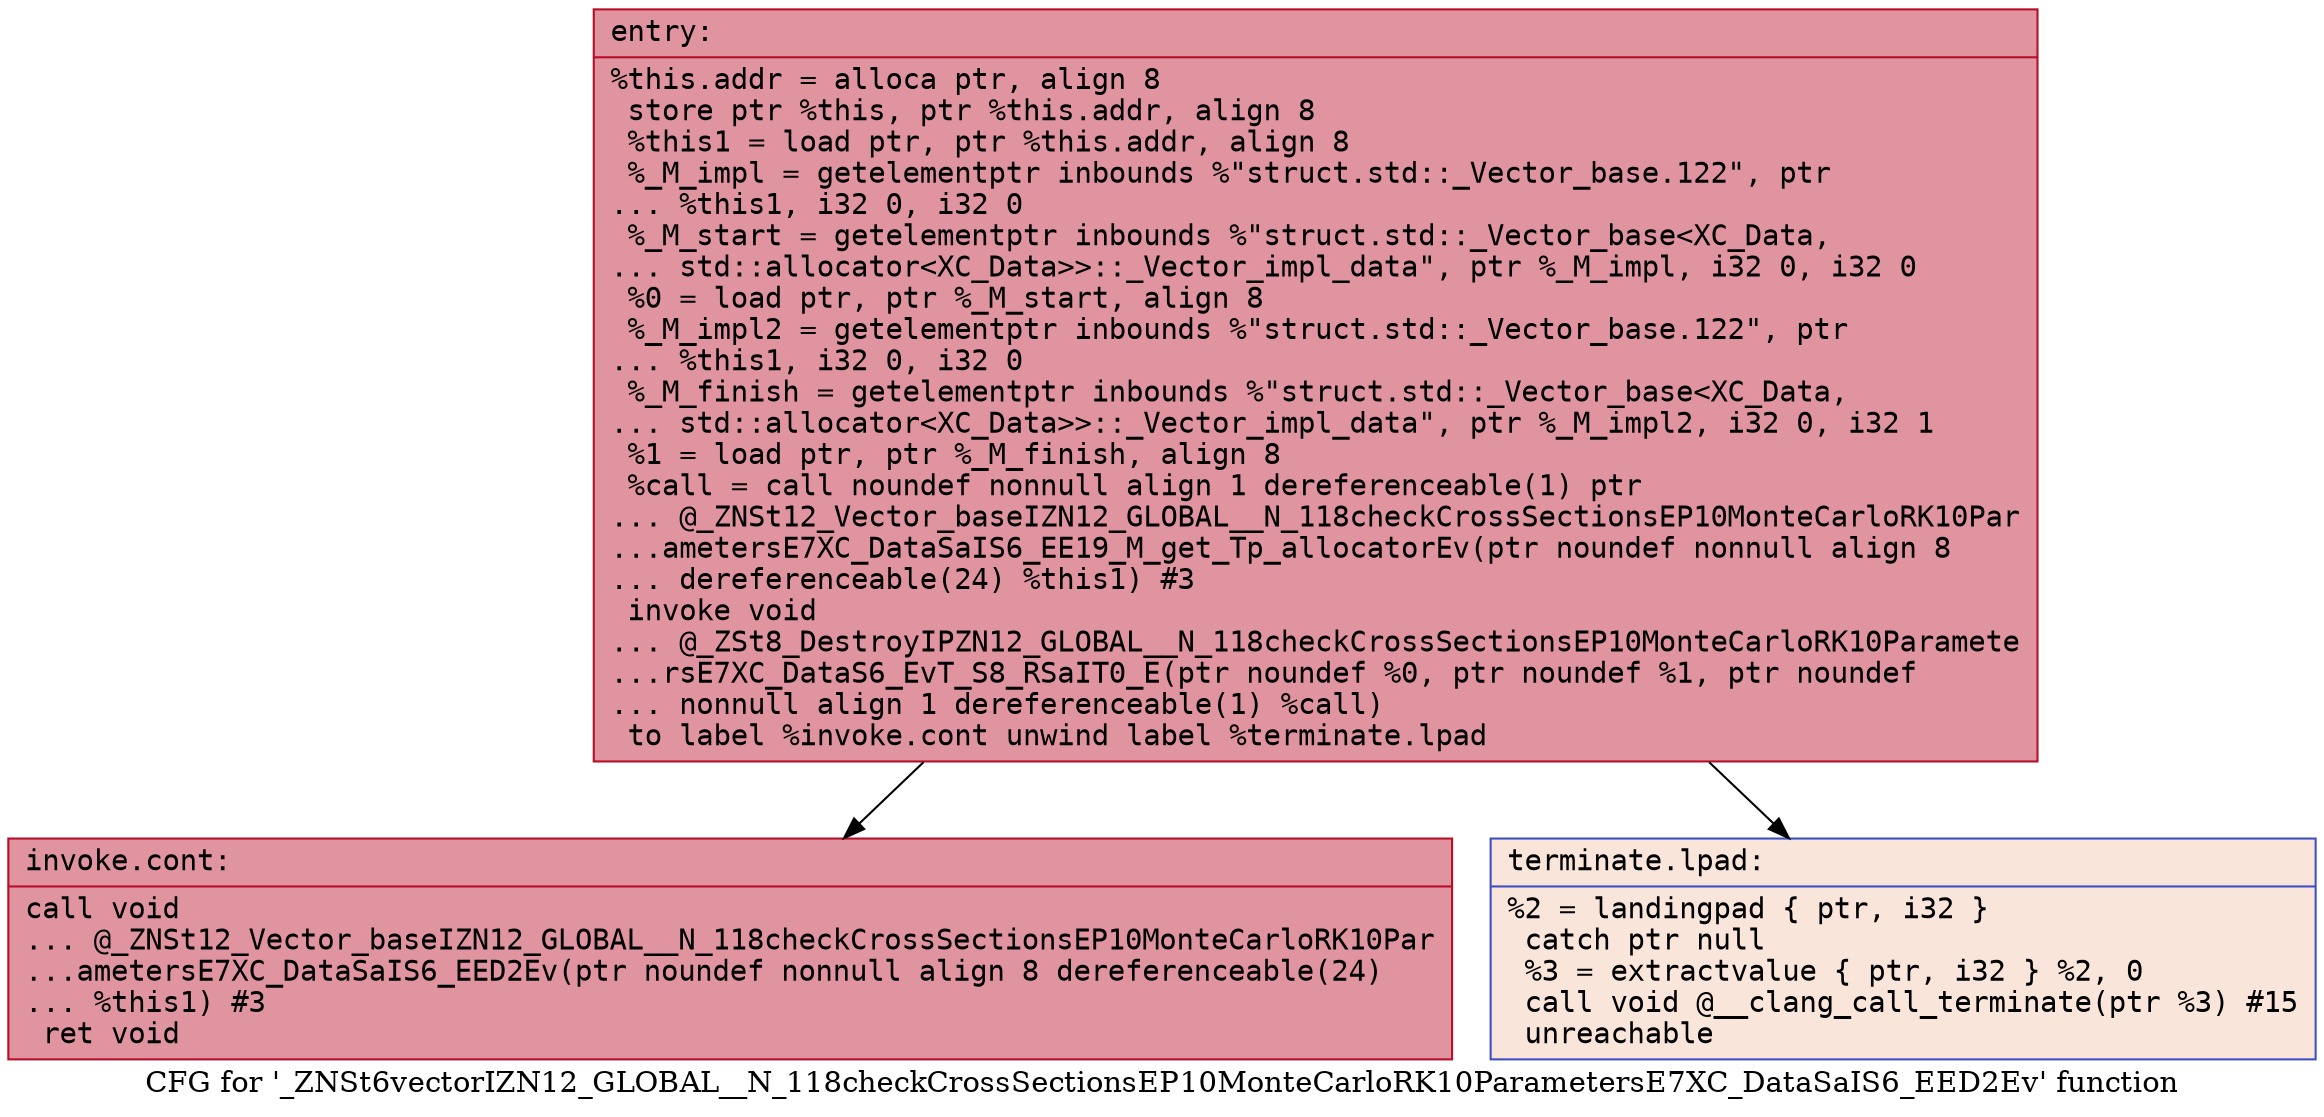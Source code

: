 digraph "CFG for '_ZNSt6vectorIZN12_GLOBAL__N_118checkCrossSectionsEP10MonteCarloRK10ParametersE7XC_DataSaIS6_EED2Ev' function" {
	label="CFG for '_ZNSt6vectorIZN12_GLOBAL__N_118checkCrossSectionsEP10MonteCarloRK10ParametersE7XC_DataSaIS6_EED2Ev' function";

	Node0x55dab495a400 [shape=record,color="#b70d28ff", style=filled, fillcolor="#b70d2870" fontname="Courier",label="{entry:\l|  %this.addr = alloca ptr, align 8\l  store ptr %this, ptr %this.addr, align 8\l  %this1 = load ptr, ptr %this.addr, align 8\l  %_M_impl = getelementptr inbounds %\"struct.std::_Vector_base.122\", ptr\l... %this1, i32 0, i32 0\l  %_M_start = getelementptr inbounds %\"struct.std::_Vector_base\<XC_Data,\l... std::allocator\<XC_Data\>\>::_Vector_impl_data\", ptr %_M_impl, i32 0, i32 0\l  %0 = load ptr, ptr %_M_start, align 8\l  %_M_impl2 = getelementptr inbounds %\"struct.std::_Vector_base.122\", ptr\l... %this1, i32 0, i32 0\l  %_M_finish = getelementptr inbounds %\"struct.std::_Vector_base\<XC_Data,\l... std::allocator\<XC_Data\>\>::_Vector_impl_data\", ptr %_M_impl2, i32 0, i32 1\l  %1 = load ptr, ptr %_M_finish, align 8\l  %call = call noundef nonnull align 1 dereferenceable(1) ptr\l... @_ZNSt12_Vector_baseIZN12_GLOBAL__N_118checkCrossSectionsEP10MonteCarloRK10Par\l...ametersE7XC_DataSaIS6_EE19_M_get_Tp_allocatorEv(ptr noundef nonnull align 8\l... dereferenceable(24) %this1) #3\l  invoke void\l... @_ZSt8_DestroyIPZN12_GLOBAL__N_118checkCrossSectionsEP10MonteCarloRK10Paramete\l...rsE7XC_DataS6_EvT_S8_RSaIT0_E(ptr noundef %0, ptr noundef %1, ptr noundef\l... nonnull align 1 dereferenceable(1) %call)\l          to label %invoke.cont unwind label %terminate.lpad\l}"];
	Node0x55dab495a400 -> Node0x55dab495ada0[tooltip="entry -> invoke.cont\nProbability 100.00%" ];
	Node0x55dab495a400 -> Node0x55dab495ae20[tooltip="entry -> terminate.lpad\nProbability 0.00%" ];
	Node0x55dab495ada0 [shape=record,color="#b70d28ff", style=filled, fillcolor="#b70d2870" fontname="Courier",label="{invoke.cont:\l|  call void\l... @_ZNSt12_Vector_baseIZN12_GLOBAL__N_118checkCrossSectionsEP10MonteCarloRK10Par\l...ametersE7XC_DataSaIS6_EED2Ev(ptr noundef nonnull align 8 dereferenceable(24)\l... %this1) #3\l  ret void\l}"];
	Node0x55dab495ae20 [shape=record,color="#3d50c3ff", style=filled, fillcolor="#f4c5ad70" fontname="Courier",label="{terminate.lpad:\l|  %2 = landingpad \{ ptr, i32 \}\l          catch ptr null\l  %3 = extractvalue \{ ptr, i32 \} %2, 0\l  call void @__clang_call_terminate(ptr %3) #15\l  unreachable\l}"];
}
